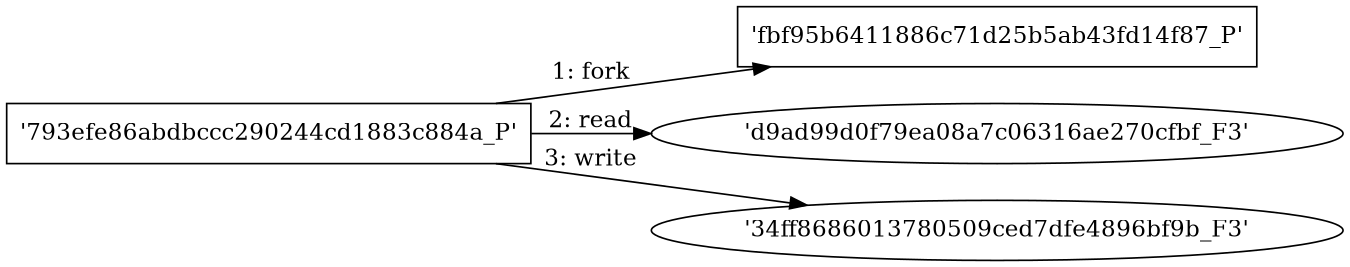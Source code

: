 digraph "D:\Learning\Paper\apt\基于CTI的攻击预警\Dataset\攻击图\ASGfromALLCTI\IE Zero Day CVE-2013-3897 -- You've been protected for more than a week..dot" {
rankdir="LR"
size="9"
fixedsize="false"
splines="true"
nodesep=0.3
ranksep=0
fontsize=10
overlap="scalexy"
engine= "neato"
	"'793efe86abdbccc290244cd1883c884a_P'" [node_type=Process shape=box]
	"'fbf95b6411886c71d25b5ab43fd14f87_P'" [node_type=Process shape=box]
	"'793efe86abdbccc290244cd1883c884a_P'" -> "'fbf95b6411886c71d25b5ab43fd14f87_P'" [label="1: fork"]
	"'d9ad99d0f79ea08a7c06316ae270cfbf_F3'" [node_type=file shape=ellipse]
	"'793efe86abdbccc290244cd1883c884a_P'" [node_type=Process shape=box]
	"'793efe86abdbccc290244cd1883c884a_P'" -> "'d9ad99d0f79ea08a7c06316ae270cfbf_F3'" [label="2: read"]
	"'34ff8686013780509ced7dfe4896bf9b_F3'" [node_type=file shape=ellipse]
	"'793efe86abdbccc290244cd1883c884a_P'" [node_type=Process shape=box]
	"'793efe86abdbccc290244cd1883c884a_P'" -> "'34ff8686013780509ced7dfe4896bf9b_F3'" [label="3: write"]
}
